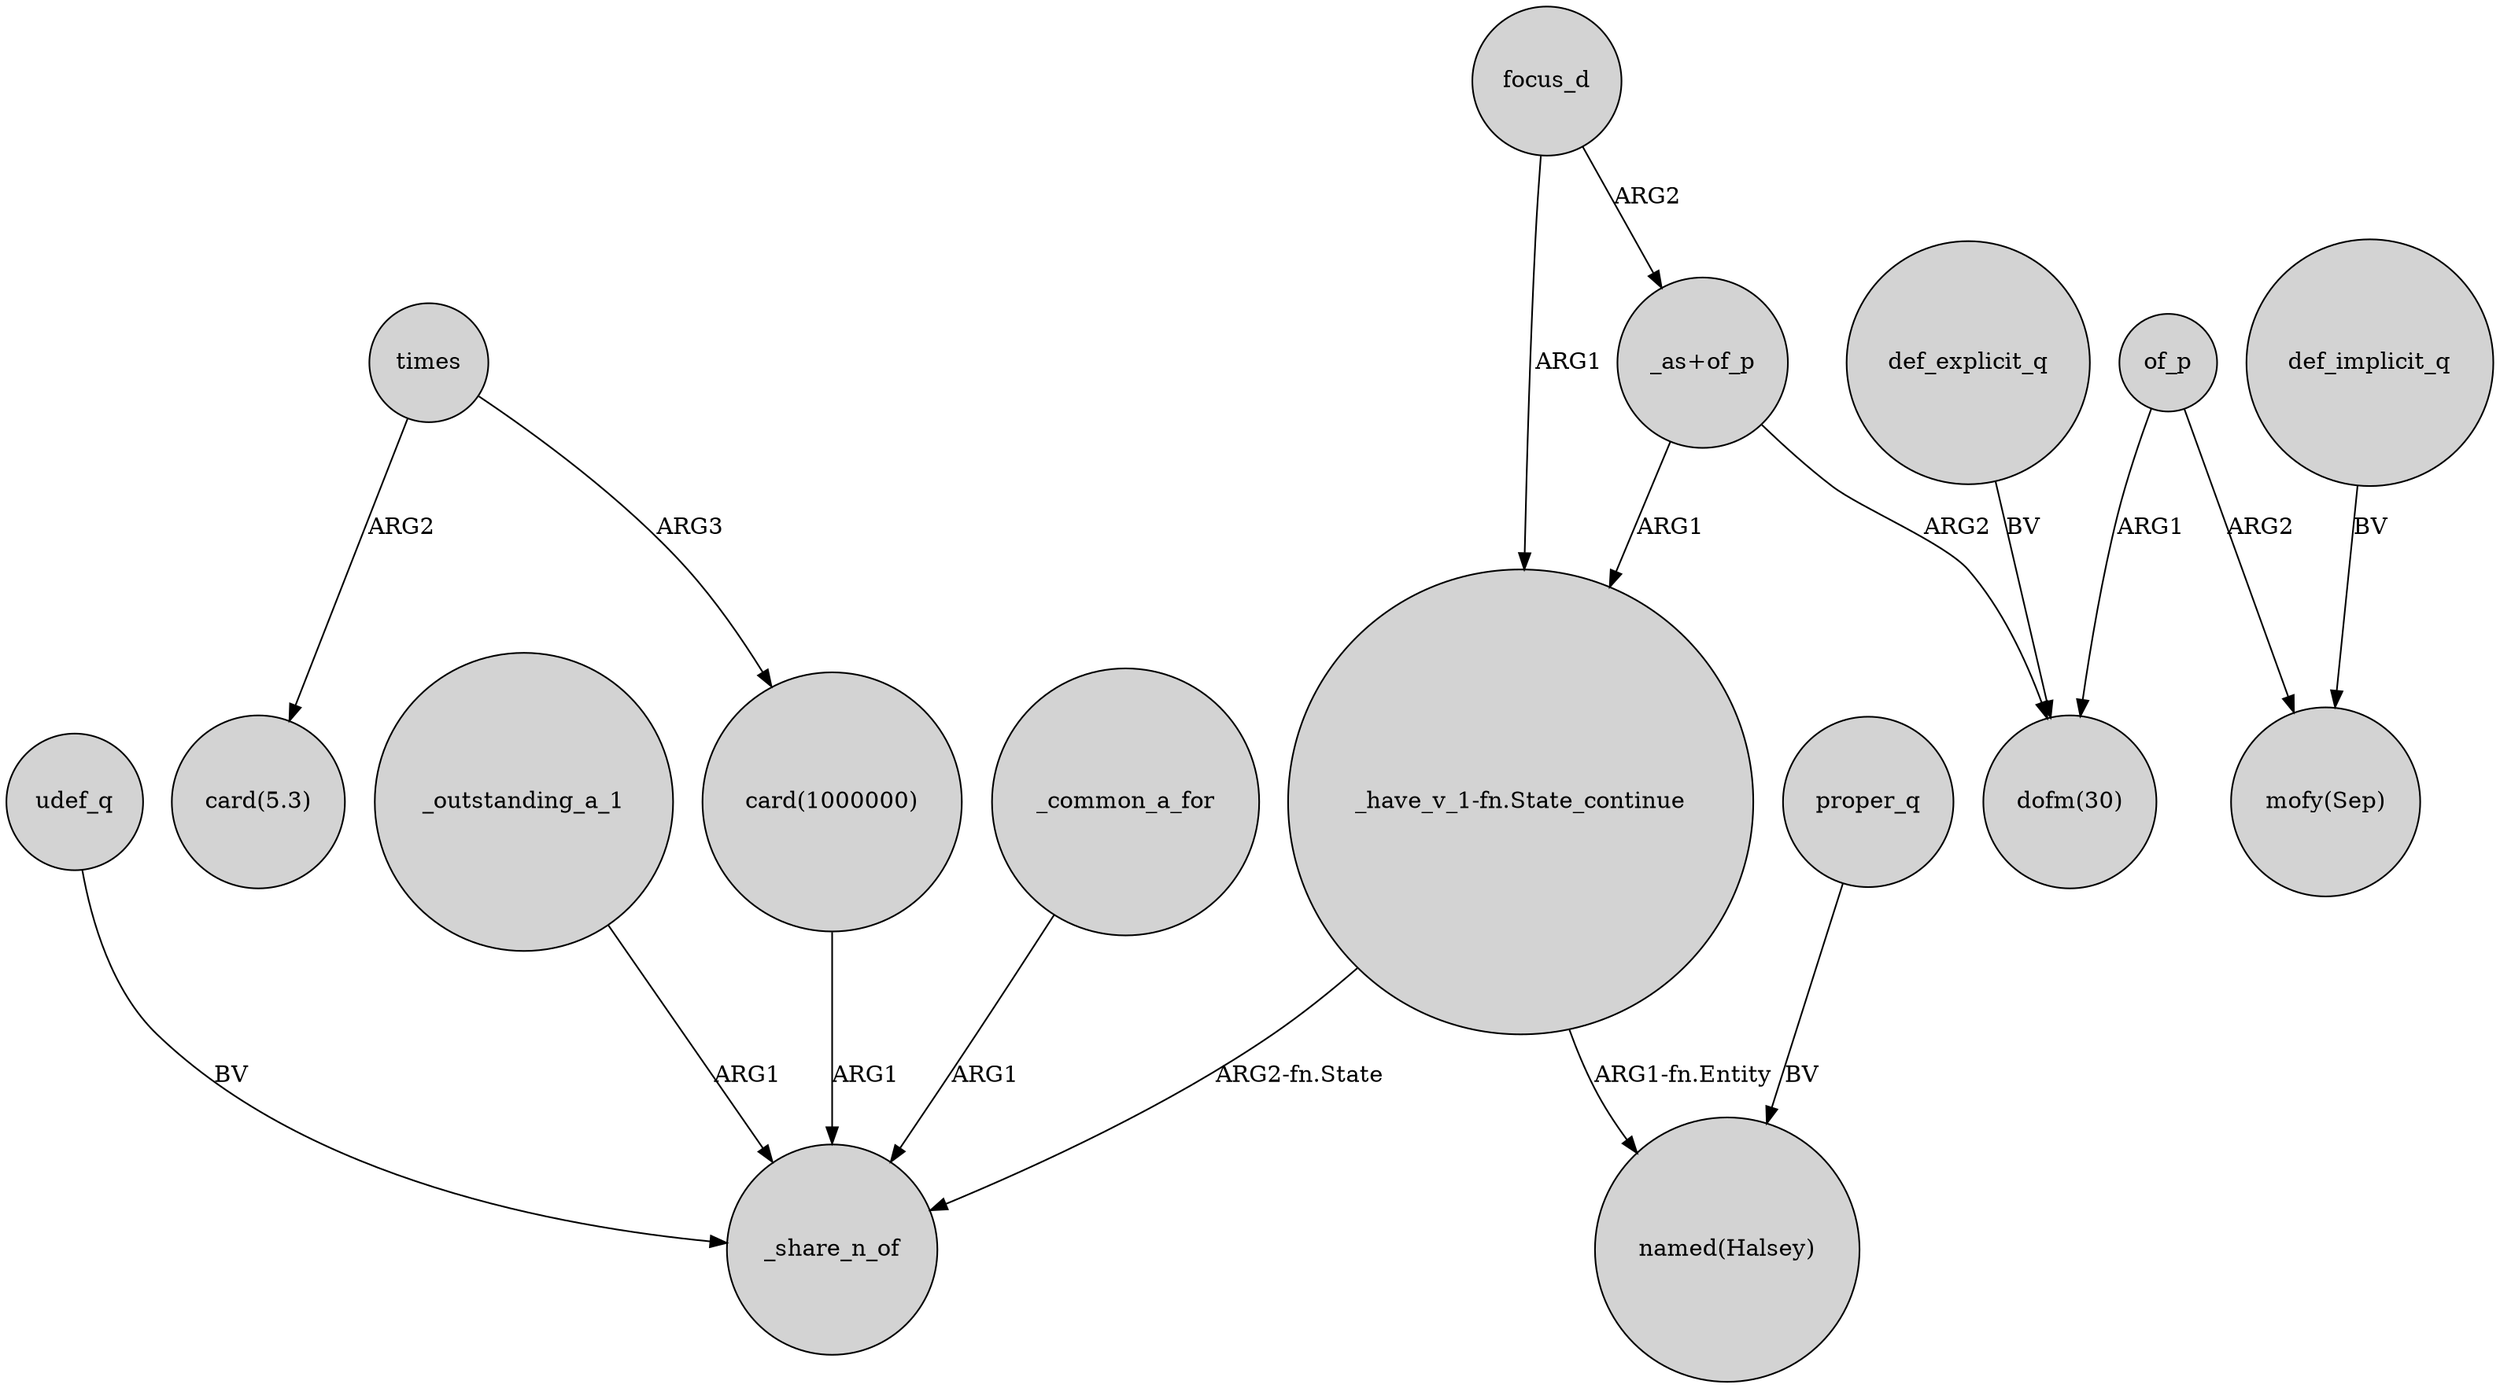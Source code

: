 digraph {
	node [shape=circle style=filled]
	times -> "card(1000000)" [label=ARG3]
	def_implicit_q -> "mofy(Sep)" [label=BV]
	"_have_v_1-fn.State_continue" -> _share_n_of [label="ARG2-fn.State"]
	"_as+of_p" -> "dofm(30)" [label=ARG2]
	"_as+of_p" -> "_have_v_1-fn.State_continue" [label=ARG1]
	_common_a_for -> _share_n_of [label=ARG1]
	focus_d -> "_as+of_p" [label=ARG2]
	of_p -> "dofm(30)" [label=ARG1]
	times -> "card(5.3)" [label=ARG2]
	udef_q -> _share_n_of [label=BV]
	def_explicit_q -> "dofm(30)" [label=BV]
	of_p -> "mofy(Sep)" [label=ARG2]
	"_have_v_1-fn.State_continue" -> "named(Halsey)" [label="ARG1-fn.Entity"]
	_outstanding_a_1 -> _share_n_of [label=ARG1]
	"card(1000000)" -> _share_n_of [label=ARG1]
	proper_q -> "named(Halsey)" [label=BV]
	focus_d -> "_have_v_1-fn.State_continue" [label=ARG1]
}
